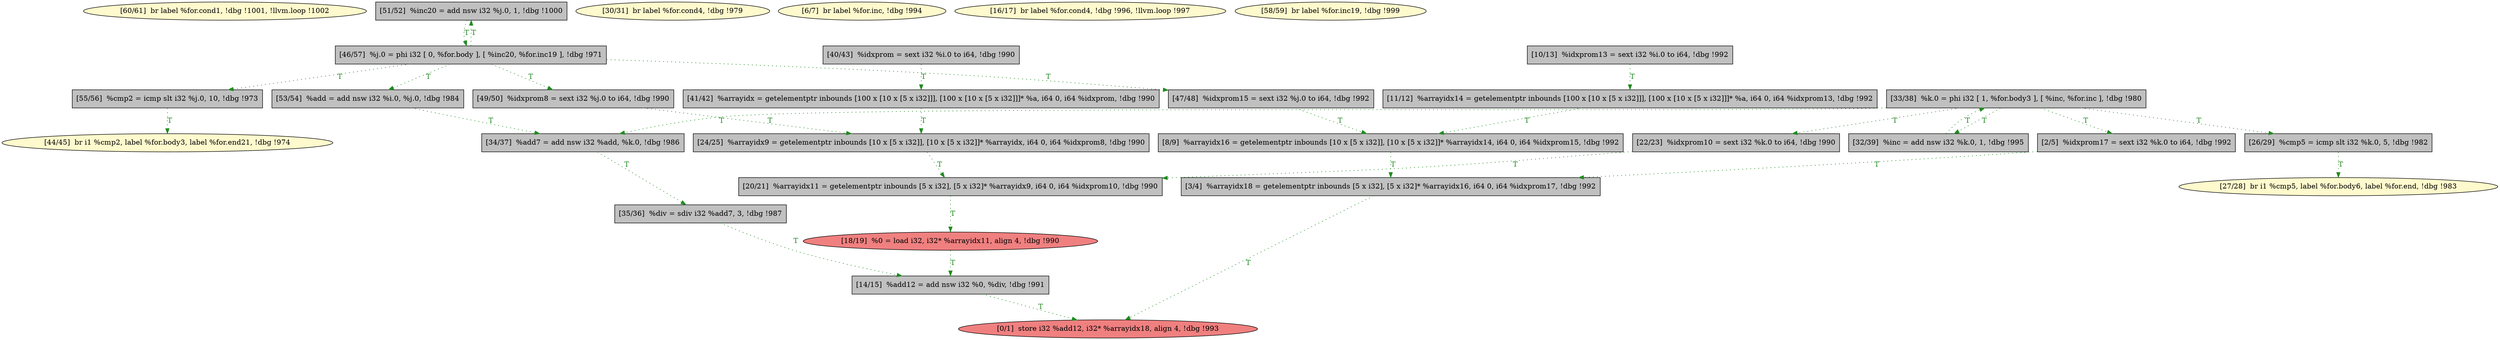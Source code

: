 
digraph G {


node581 [fillcolor=lemonchiffon,label="[60/61]  br label %for.cond1, !dbg !1001, !llvm.loop !1002",shape=ellipse,style=filled ]
node580 [fillcolor=grey,label="[51/52]  %inc20 = add nsw i32 %j.0, 1, !dbg !1000",shape=rectangle,style=filled ]
node576 [fillcolor=lemonchiffon,label="[27/28]  br i1 %cmp5, label %for.body6, label %for.end, !dbg !983",shape=ellipse,style=filled ]
node573 [fillcolor=grey,label="[33/38]  %k.0 = phi i32 [ 1, %for.body3 ], [ %inc, %for.inc ], !dbg !980",shape=rectangle,style=filled ]
node572 [fillcolor=grey,label="[46/57]  %j.0 = phi i32 [ 0, %for.body ], [ %inc20, %for.inc19 ], !dbg !971",shape=rectangle,style=filled ]
node571 [fillcolor=lemonchiffon,label="[44/45]  br i1 %cmp2, label %for.body3, label %for.end21, !dbg !974",shape=ellipse,style=filled ]
node570 [fillcolor=grey,label="[40/43]  %idxprom = sext i32 %i.0 to i64, !dbg !990",shape=rectangle,style=filled ]
node579 [fillcolor=grey,label="[53/54]  %add = add nsw i32 %i.0, %j.0, !dbg !984",shape=rectangle,style=filled ]
node559 [fillcolor=grey,label="[14/15]  %add12 = add nsw i32 %0, %div, !dbg !991",shape=rectangle,style=filled ]
node575 [fillcolor=grey,label="[55/56]  %cmp2 = icmp slt i32 %j.0, 10, !dbg !973",shape=rectangle,style=filled ]
node564 [fillcolor=grey,label="[22/23]  %idxprom10 = sext i32 %k.0 to i64, !dbg !990",shape=rectangle,style=filled ]
node583 [fillcolor=grey,label="[35/36]  %div = sdiv i32 %add7, 3, !dbg !987",shape=rectangle,style=filled ]
node577 [fillcolor=grey,label="[41/42]  %arrayidx = getelementptr inbounds [100 x [10 x [5 x i32]]], [100 x [10 x [5 x i32]]]* %a, i64 0, i64 %idxprom, !dbg !990",shape=rectangle,style=filled ]
node558 [fillcolor=grey,label="[10/13]  %idxprom13 = sext i32 %i.0 to i64, !dbg !992",shape=rectangle,style=filled ]
node563 [fillcolor=grey,label="[3/4]  %arrayidx18 = getelementptr inbounds [5 x i32], [5 x i32]* %arrayidx16, i64 0, i64 %idxprom17, !dbg !992",shape=rectangle,style=filled ]
node568 [fillcolor=lemonchiffon,label="[30/31]  br label %for.cond4, !dbg !979",shape=ellipse,style=filled ]
node554 [fillcolor=lightcoral,label="[0/1]  store i32 %add12, i32* %arrayidx18, align 4, !dbg !993",shape=ellipse,style=filled ]
node556 [fillcolor=lemonchiffon,label="[6/7]  br label %for.inc, !dbg !994",shape=ellipse,style=filled ]
node557 [fillcolor=grey,label="[8/9]  %arrayidx16 = getelementptr inbounds [10 x [5 x i32]], [10 x [5 x i32]]* %arrayidx14, i64 0, i64 %idxprom15, !dbg !992",shape=rectangle,style=filled ]
node560 [fillcolor=lemonchiffon,label="[16/17]  br label %for.cond4, !dbg !996, !llvm.loop !997",shape=ellipse,style=filled ]
node578 [fillcolor=lemonchiffon,label="[58/59]  br label %for.inc19, !dbg !999",shape=ellipse,style=filled ]
node565 [fillcolor=grey,label="[24/25]  %arrayidx9 = getelementptr inbounds [10 x [5 x i32]], [10 x [5 x i32]]* %arrayidx, i64 0, i64 %idxprom8, !dbg !990",shape=rectangle,style=filled ]
node561 [fillcolor=lightcoral,label="[18/19]  %0 = load i32, i32* %arrayidx11, align 4, !dbg !990",shape=ellipse,style=filled ]
node566 [fillcolor=grey,label="[11/12]  %arrayidx14 = getelementptr inbounds [100 x [10 x [5 x i32]]], [100 x [10 x [5 x i32]]]* %a, i64 0, i64 %idxprom13, !dbg !992",shape=rectangle,style=filled ]
node582 [fillcolor=grey,label="[47/48]  %idxprom15 = sext i32 %j.0 to i64, !dbg !992",shape=rectangle,style=filled ]
node562 [fillcolor=grey,label="[20/21]  %arrayidx11 = getelementptr inbounds [5 x i32], [5 x i32]* %arrayidx9, i64 0, i64 %idxprom10, !dbg !990",shape=rectangle,style=filled ]
node584 [fillcolor=grey,label="[49/50]  %idxprom8 = sext i32 %j.0 to i64, !dbg !990",shape=rectangle,style=filled ]
node574 [fillcolor=grey,label="[34/37]  %add7 = add nsw i32 %add, %k.0, !dbg !986",shape=rectangle,style=filled ]
node567 [fillcolor=grey,label="[26/29]  %cmp5 = icmp slt i32 %k.0, 5, !dbg !982",shape=rectangle,style=filled ]
node555 [fillcolor=grey,label="[2/5]  %idxprom17 = sext i32 %k.0 to i64, !dbg !992",shape=rectangle,style=filled ]
node569 [fillcolor=grey,label="[32/39]  %inc = add nsw i32 %k.0, 1, !dbg !995",shape=rectangle,style=filled ]

node572->node584 [style=dotted,color=forestgreen,label="T",fontcolor=forestgreen ]
node572->node582 [style=dotted,color=forestgreen,label="T",fontcolor=forestgreen ]
node567->node576 [style=dotted,color=forestgreen,label="T",fontcolor=forestgreen ]
node563->node554 [style=dotted,color=forestgreen,label="T",fontcolor=forestgreen ]
node573->node564 [style=dotted,color=forestgreen,label="T",fontcolor=forestgreen ]
node557->node563 [style=dotted,color=forestgreen,label="T",fontcolor=forestgreen ]
node572->node580 [style=dotted,color=forestgreen,label="T",fontcolor=forestgreen ]
node555->node563 [style=dotted,color=forestgreen,label="T",fontcolor=forestgreen ]
node575->node571 [style=dotted,color=forestgreen,label="T",fontcolor=forestgreen ]
node564->node562 [style=dotted,color=forestgreen,label="T",fontcolor=forestgreen ]
node573->node555 [style=dotted,color=forestgreen,label="T",fontcolor=forestgreen ]
node582->node557 [style=dotted,color=forestgreen,label="T",fontcolor=forestgreen ]
node573->node569 [style=dotted,color=forestgreen,label="T",fontcolor=forestgreen ]
node579->node574 [style=dotted,color=forestgreen,label="T",fontcolor=forestgreen ]
node573->node567 [style=dotted,color=forestgreen,label="T",fontcolor=forestgreen ]
node574->node583 [style=dotted,color=forestgreen,label="T",fontcolor=forestgreen ]
node584->node565 [style=dotted,color=forestgreen,label="T",fontcolor=forestgreen ]
node569->node573 [style=dotted,color=forestgreen,label="T",fontcolor=forestgreen ]
node577->node565 [style=dotted,color=forestgreen,label="T",fontcolor=forestgreen ]
node570->node577 [style=dotted,color=forestgreen,label="T",fontcolor=forestgreen ]
node573->node574 [style=dotted,color=forestgreen,label="T",fontcolor=forestgreen ]
node572->node579 [style=dotted,color=forestgreen,label="T",fontcolor=forestgreen ]
node572->node575 [style=dotted,color=forestgreen,label="T",fontcolor=forestgreen ]
node580->node572 [style=dotted,color=forestgreen,label="T",fontcolor=forestgreen ]
node566->node557 [style=dotted,color=forestgreen,label="T",fontcolor=forestgreen ]
node562->node561 [style=dotted,color=forestgreen,label="T",fontcolor=forestgreen ]
node561->node559 [style=dotted,color=forestgreen,label="T",fontcolor=forestgreen ]
node558->node566 [style=dotted,color=forestgreen,label="T",fontcolor=forestgreen ]
node559->node554 [style=dotted,color=forestgreen,label="T",fontcolor=forestgreen ]
node583->node559 [style=dotted,color=forestgreen,label="T",fontcolor=forestgreen ]
node565->node562 [style=dotted,color=forestgreen,label="T",fontcolor=forestgreen ]


}
